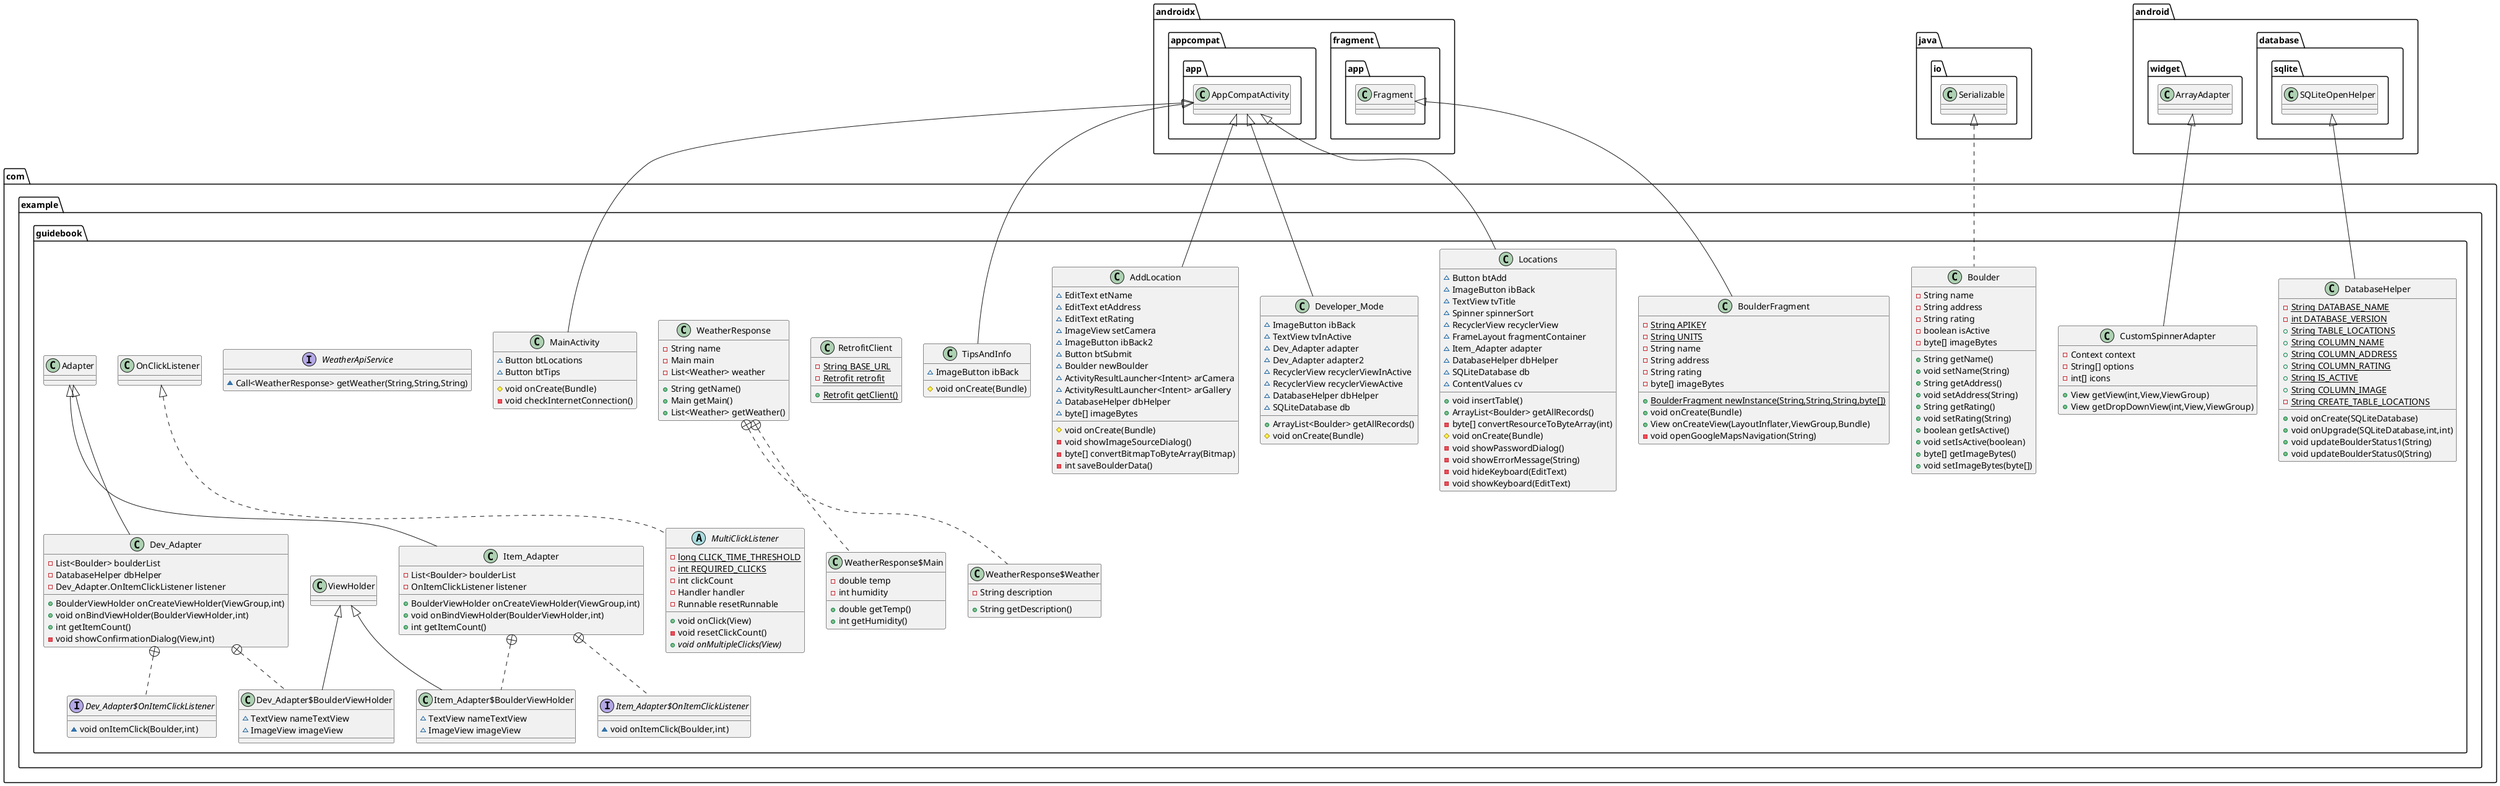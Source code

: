@startuml
abstract class com.example.guidebook.MultiClickListener {
- {static} long CLICK_TIME_THRESHOLD
- {static} int REQUIRED_CLICKS
- int clickCount
- Handler handler
- Runnable resetRunnable
+ void onClick(View)
- void resetClickCount()
+ {abstract}void onMultipleClicks(View)
}


class com.example.guidebook.MainActivity {
~ Button btLocations
~ Button btTips
# void onCreate(Bundle)
- void checkInternetConnection()
}


class com.example.guidebook.Boulder {
- String name
- String address
- String rating
- boolean isActive
- byte[] imageBytes
+ String getName()
+ void setName(String)
+ String getAddress()
+ void setAddress(String)
+ String getRating()
+ void setRating(String)
+ boolean getIsActive()
+ void setIsActive(boolean)
+ byte[] getImageBytes()
+ void setImageBytes(byte[])
}


class com.example.guidebook.Locations {
~ Button btAdd
~ ImageButton ibBack
~ TextView tvTitle
~ Spinner spinnerSort
~ RecyclerView recyclerView
~ FrameLayout fragmentContainer
~ Item_Adapter adapter
~ DatabaseHelper dbHelper
~ SQLiteDatabase db
~ ContentValues cv
+ void insertTable()
+ ArrayList<Boulder> getAllRecords()
- byte[] convertResourceToByteArray(int)
# void onCreate(Bundle)
- void showPasswordDialog()
- void showErrorMessage(String)
- void hideKeyboard(EditText)
- void showKeyboard(EditText)
}


class com.example.guidebook.Developer_Mode {
~ ImageButton ibBack
~ TextView tvInActive
~ Dev_Adapter adapter
~ Dev_Adapter adapter2
~ RecyclerView recyclerViewInActive
~ RecyclerView recyclerViewActive
~ DatabaseHelper dbHelper
~ SQLiteDatabase db
+ ArrayList<Boulder> getAllRecords()
# void onCreate(Bundle)
}


class com.example.guidebook.Dev_Adapter {
- List<Boulder> boulderList
- DatabaseHelper dbHelper
- Dev_Adapter.OnItemClickListener listener
+ BoulderViewHolder onCreateViewHolder(ViewGroup,int)
+ void onBindViewHolder(BoulderViewHolder,int)
+ int getItemCount()
- void showConfirmationDialog(View,int)
}


class com.example.guidebook.Dev_Adapter$BoulderViewHolder {
~ TextView nameTextView
~ ImageView imageView
}

interface com.example.guidebook.Dev_Adapter$OnItemClickListener {
~ void onItemClick(Boulder,int)
}

class com.example.guidebook.DatabaseHelper {
- {static} String DATABASE_NAME
- {static} int DATABASE_VERSION
+ {static} String TABLE_LOCATIONS
+ {static} String COLUMN_NAME
+ {static} String COLUMN_ADDRESS
+ {static} String COLUMN_RATING
+ {static} String IS_ACTIVE
+ {static} String COLUMN_IMAGE
- {static} String CREATE_TABLE_LOCATIONS
+ void onCreate(SQLiteDatabase)
+ void onUpgrade(SQLiteDatabase,int,int)
+ void updateBoulderStatus1(String)
+ void updateBoulderStatus0(String)
}


class com.example.guidebook.TipsAndInfo {
~ ImageButton ibBack
# void onCreate(Bundle)
}


class com.example.guidebook.BoulderFragment {
- {static} String APIKEY
- {static} String UNITS
- String name
- String address
- String rating
- byte[] imageBytes
+ {static} BoulderFragment newInstance(String,String,String,byte[])
+ void onCreate(Bundle)
+ View onCreateView(LayoutInflater,ViewGroup,Bundle)
- void openGoogleMapsNavigation(String)
}


class com.example.guidebook.CustomSpinnerAdapter {
- Context context
- String[] options
- int[] icons
+ View getView(int,View,ViewGroup)
+ View getDropDownView(int,View,ViewGroup)
}


class com.example.guidebook.RetrofitClient {
- {static} String BASE_URL
- {static} Retrofit retrofit
+ {static} Retrofit getClient()
}


class com.example.guidebook.WeatherResponse {
- String name
- Main main
- List<Weather> weather
+ String getName()
+ Main getMain()
+ List<Weather> getWeather()
}


class com.example.guidebook.WeatherResponse$Main {
- double temp
- int humidity
+ double getTemp()
+ int getHumidity()
}


class com.example.guidebook.WeatherResponse$Weather {
- String description
+ String getDescription()
}


class com.example.guidebook.AddLocation {
~ EditText etName
~ EditText etAddress
~ EditText etRating
~ ImageView setCamera
~ ImageButton ibBack2
~ Button btSubmit
~ Boulder newBoulder
~ ActivityResultLauncher<Intent> arCamera
~ ActivityResultLauncher<Intent> arGallery
~ DatabaseHelper dbHelper
~ byte[] imageBytes
# void onCreate(Bundle)
- void showImageSourceDialog()
- byte[] convertBitmapToByteArray(Bitmap)
- int saveBoulderData()
}


interface com.example.guidebook.WeatherApiService {
~ Call<WeatherResponse> getWeather(String,String,String)
}

class com.example.guidebook.Item_Adapter {
- List<Boulder> boulderList
- OnItemClickListener listener
+ BoulderViewHolder onCreateViewHolder(ViewGroup,int)
+ void onBindViewHolder(BoulderViewHolder,int)
+ int getItemCount()
}


class com.example.guidebook.Item_Adapter$BoulderViewHolder {
~ TextView nameTextView
~ ImageView imageView
}

interface com.example.guidebook.Item_Adapter$OnItemClickListener {
~ void onItemClick(Boulder,int)
}



com.example.guidebook.OnClickListener <|.. com.example.guidebook.MultiClickListener
androidx.appcompat.app.AppCompatActivity <|-- com.example.guidebook.MainActivity
java.io.Serializable <|.. com.example.guidebook.Boulder
androidx.appcompat.app.AppCompatActivity <|-- com.example.guidebook.Locations
androidx.appcompat.app.AppCompatActivity <|-- com.example.guidebook.Developer_Mode
com.example.guidebook.Adapter <|-- com.example.guidebook.Dev_Adapter
com.example.guidebook.Dev_Adapter +.. com.example.guidebook.Dev_Adapter$BoulderViewHolder
com.example.guidebook.ViewHolder <|-- com.example.guidebook.Dev_Adapter$BoulderViewHolder
com.example.guidebook.Dev_Adapter +.. com.example.guidebook.Dev_Adapter$OnItemClickListener
android.database.sqlite.SQLiteOpenHelper <|-- com.example.guidebook.DatabaseHelper
androidx.appcompat.app.AppCompatActivity <|-- com.example.guidebook.TipsAndInfo
androidx.fragment.app.Fragment <|-- com.example.guidebook.BoulderFragment
android.widget.ArrayAdapter <|-- com.example.guidebook.CustomSpinnerAdapter
com.example.guidebook.WeatherResponse +.. com.example.guidebook.WeatherResponse$Main
com.example.guidebook.WeatherResponse +.. com.example.guidebook.WeatherResponse$Weather
androidx.appcompat.app.AppCompatActivity <|-- com.example.guidebook.AddLocation
com.example.guidebook.Adapter <|-- com.example.guidebook.Item_Adapter
com.example.guidebook.Item_Adapter +.. com.example.guidebook.Item_Adapter$BoulderViewHolder
com.example.guidebook.ViewHolder <|-- com.example.guidebook.Item_Adapter$BoulderViewHolder
com.example.guidebook.Item_Adapter +.. com.example.guidebook.Item_Adapter$OnItemClickListener
@enduml